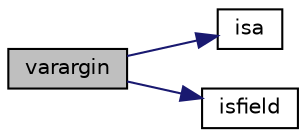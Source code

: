 digraph "varargin"
{
  edge [fontname="Helvetica",fontsize="10",labelfontname="Helvetica",labelfontsize="10"];
  node [fontname="Helvetica",fontsize="10",shape=record];
  rankdir="LR";
  Node13 [label="varargin",height=0.2,width=0.4,color="black", fillcolor="grey75", style="filled", fontcolor="black"];
  Node13 -> Node14 [color="midnightblue",fontsize="10",style="solid",fontname="Helvetica"];
  Node14 [label="isa",height=0.2,width=0.4,color="black", fillcolor="white", style="filled",URL="$d1/d5f/idm__options_8m.html#ab47a79002ed14add1992d8ec4aad8300"];
  Node13 -> Node15 [color="midnightblue",fontsize="10",style="solid",fontname="Helvetica"];
  Node15 [label="isfield",height=0.2,width=0.4,color="black", fillcolor="white", style="filled",URL="$d3/d5b/ipopt__auxdata_8m.html#a05e0a02df6278c8c39822f97dfef65b4"];
}

